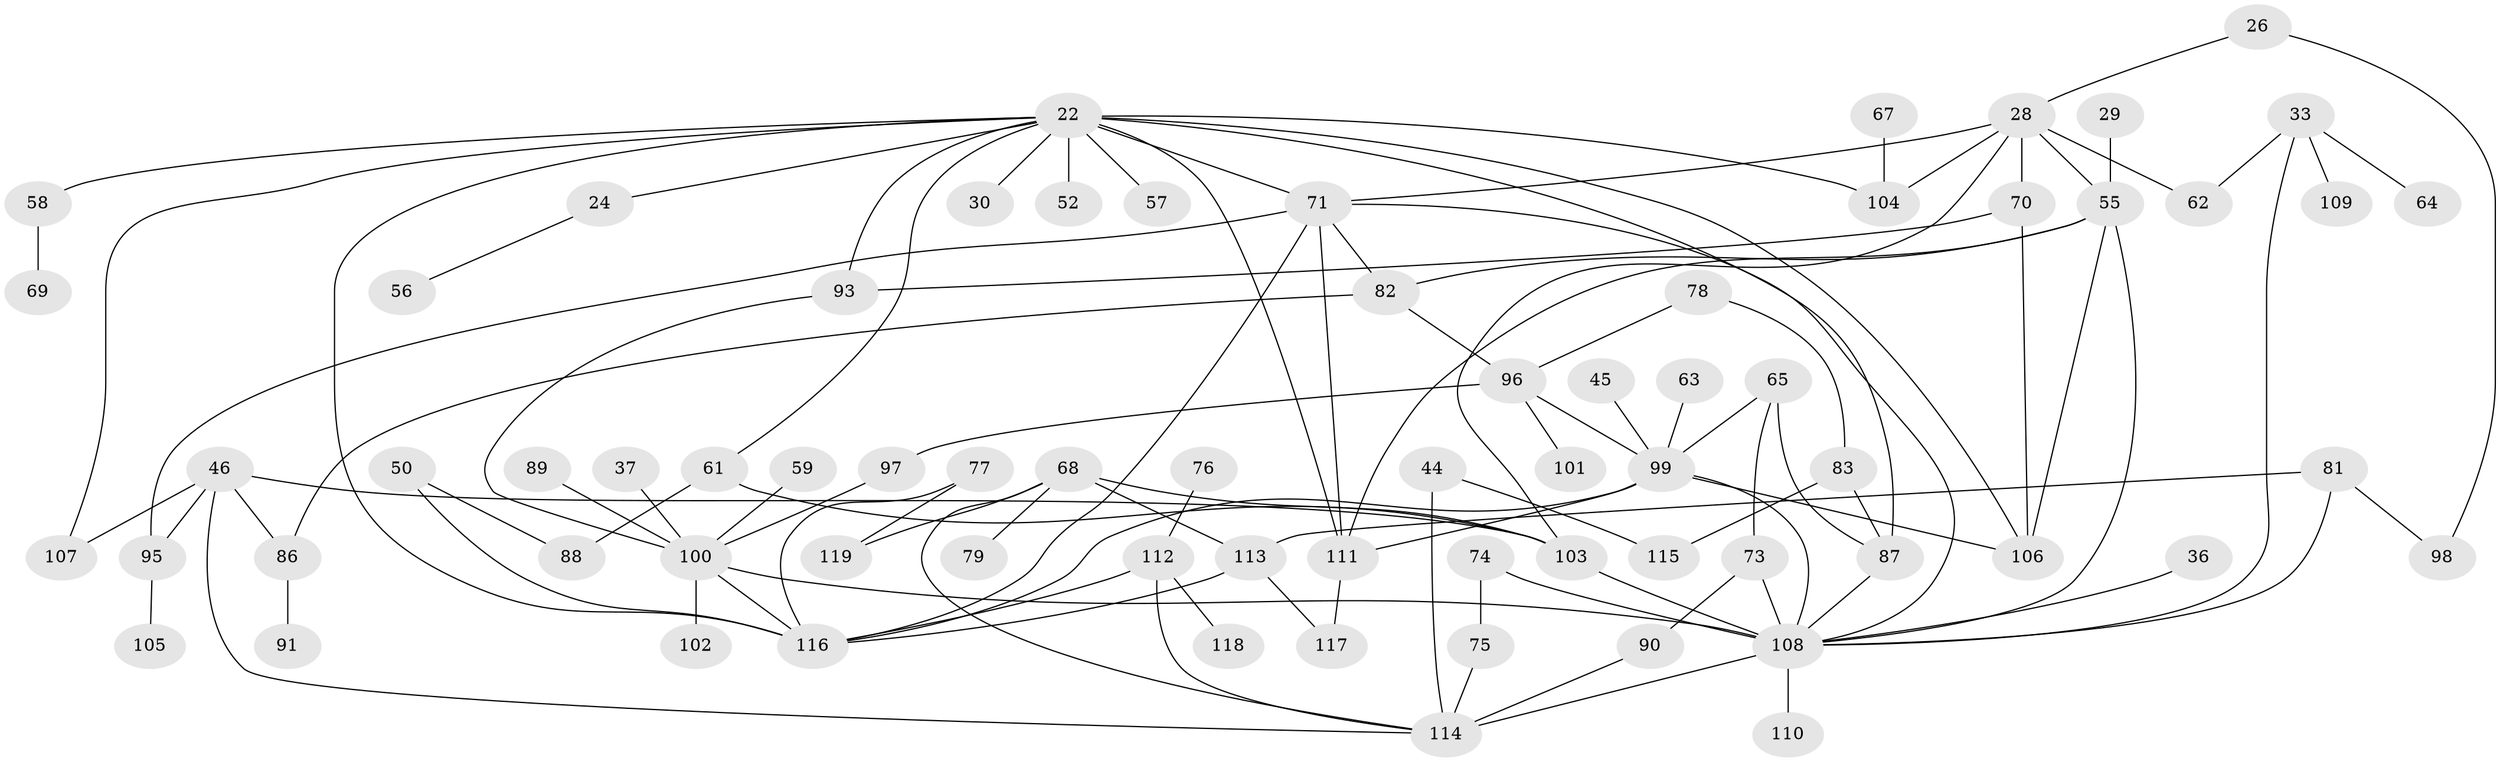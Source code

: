 // original degree distribution, {7: 0.025210084033613446, 5: 0.06722689075630252, 4: 0.10084033613445378, 8: 0.008403361344537815, 6: 0.05042016806722689, 2: 0.2857142857142857, 3: 0.2605042016806723, 1: 0.20168067226890757}
// Generated by graph-tools (version 1.1) at 2025/44/03/04/25 21:44:35]
// undirected, 71 vertices, 108 edges
graph export_dot {
graph [start="1"]
  node [color=gray90,style=filled];
  22 [super="+8"];
  24;
  26;
  28 [super="+17+15"];
  29;
  30;
  33;
  36;
  37;
  44;
  45;
  46 [super="+38"];
  50;
  52;
  55 [super="+12"];
  56;
  57;
  58;
  59;
  61;
  62;
  63;
  64;
  65;
  67;
  68 [super="+48"];
  69;
  70;
  71 [super="+31+9"];
  73 [super="+49"];
  74;
  75;
  76;
  77;
  78;
  79;
  81 [super="+32"];
  82 [super="+14"];
  83;
  86;
  87 [super="+2+84"];
  88;
  89;
  90;
  91;
  93 [super="+72"];
  95 [super="+41"];
  96 [super="+25"];
  97;
  98;
  99 [super="+10+13+18"];
  100 [super="+7+23+54"];
  101;
  102;
  103 [super="+39"];
  104 [super="+53"];
  105;
  106 [super="+66"];
  107;
  108 [super="+92+43"];
  109;
  110;
  111;
  112 [super="+51+94"];
  113;
  114 [super="+21+80+85+60"];
  115;
  116 [super="+16+42+47"];
  117;
  118;
  119;
  22 -- 24;
  22 -- 61;
  22 -- 111;
  22 -- 107;
  22 -- 106 [weight=2];
  22 -- 52;
  22 -- 87;
  22 -- 57;
  22 -- 58;
  22 -- 30;
  22 -- 116;
  22 -- 104;
  22 -- 93;
  22 -- 71;
  24 -- 56;
  26 -- 98;
  26 -- 28;
  28 -- 70;
  28 -- 55 [weight=2];
  28 -- 104;
  28 -- 62;
  28 -- 103;
  28 -- 71;
  29 -- 55;
  33 -- 64;
  33 -- 109;
  33 -- 62;
  33 -- 108;
  36 -- 108;
  37 -- 100;
  44 -- 115;
  44 -- 114;
  45 -- 99;
  46 -- 86;
  46 -- 114 [weight=3];
  46 -- 107;
  46 -- 95;
  46 -- 103;
  50 -- 88;
  50 -- 116;
  55 -- 106;
  55 -- 82;
  55 -- 111;
  55 -- 108;
  58 -- 69;
  59 -- 100;
  61 -- 103;
  61 -- 88;
  63 -- 99;
  65 -- 99;
  65 -- 87;
  65 -- 73;
  67 -- 104;
  68 -- 113;
  68 -- 114;
  68 -- 103;
  68 -- 119;
  68 -- 79;
  70 -- 93;
  70 -- 106;
  71 -- 111;
  71 -- 116;
  71 -- 82;
  71 -- 108;
  71 -- 95;
  73 -- 90;
  73 -- 108 [weight=2];
  74 -- 75;
  74 -- 108;
  75 -- 114;
  76 -- 112;
  77 -- 119;
  77 -- 116;
  78 -- 83;
  78 -- 96;
  81 -- 98;
  81 -- 113;
  81 -- 108;
  82 -- 86;
  82 -- 96;
  83 -- 115;
  83 -- 87;
  86 -- 91;
  87 -- 108 [weight=3];
  89 -- 100;
  90 -- 114;
  93 -- 100;
  95 -- 105;
  96 -- 97;
  96 -- 99 [weight=2];
  96 -- 101;
  97 -- 100;
  99 -- 111;
  99 -- 116;
  99 -- 106;
  99 -- 108;
  100 -- 102;
  100 -- 116 [weight=2];
  100 -- 108;
  103 -- 108;
  108 -- 114 [weight=4];
  108 -- 110;
  111 -- 117;
  112 -- 114;
  112 -- 116 [weight=2];
  112 -- 118;
  113 -- 116;
  113 -- 117;
}
